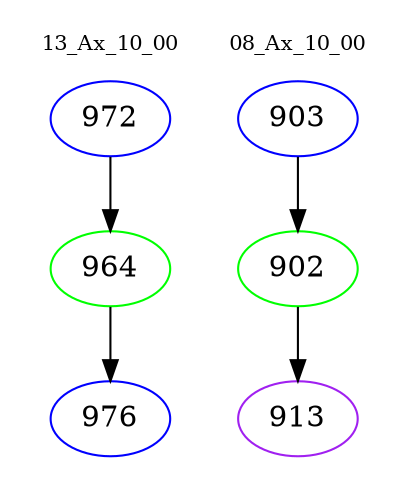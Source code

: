 digraph{
subgraph cluster_0 {
color = white
label = "13_Ax_10_00";
fontsize=10;
T0_972 [label="972", color="blue"]
T0_972 -> T0_964 [color="black"]
T0_964 [label="964", color="green"]
T0_964 -> T0_976 [color="black"]
T0_976 [label="976", color="blue"]
}
subgraph cluster_1 {
color = white
label = "08_Ax_10_00";
fontsize=10;
T1_903 [label="903", color="blue"]
T1_903 -> T1_902 [color="black"]
T1_902 [label="902", color="green"]
T1_902 -> T1_913 [color="black"]
T1_913 [label="913", color="purple"]
}
}
